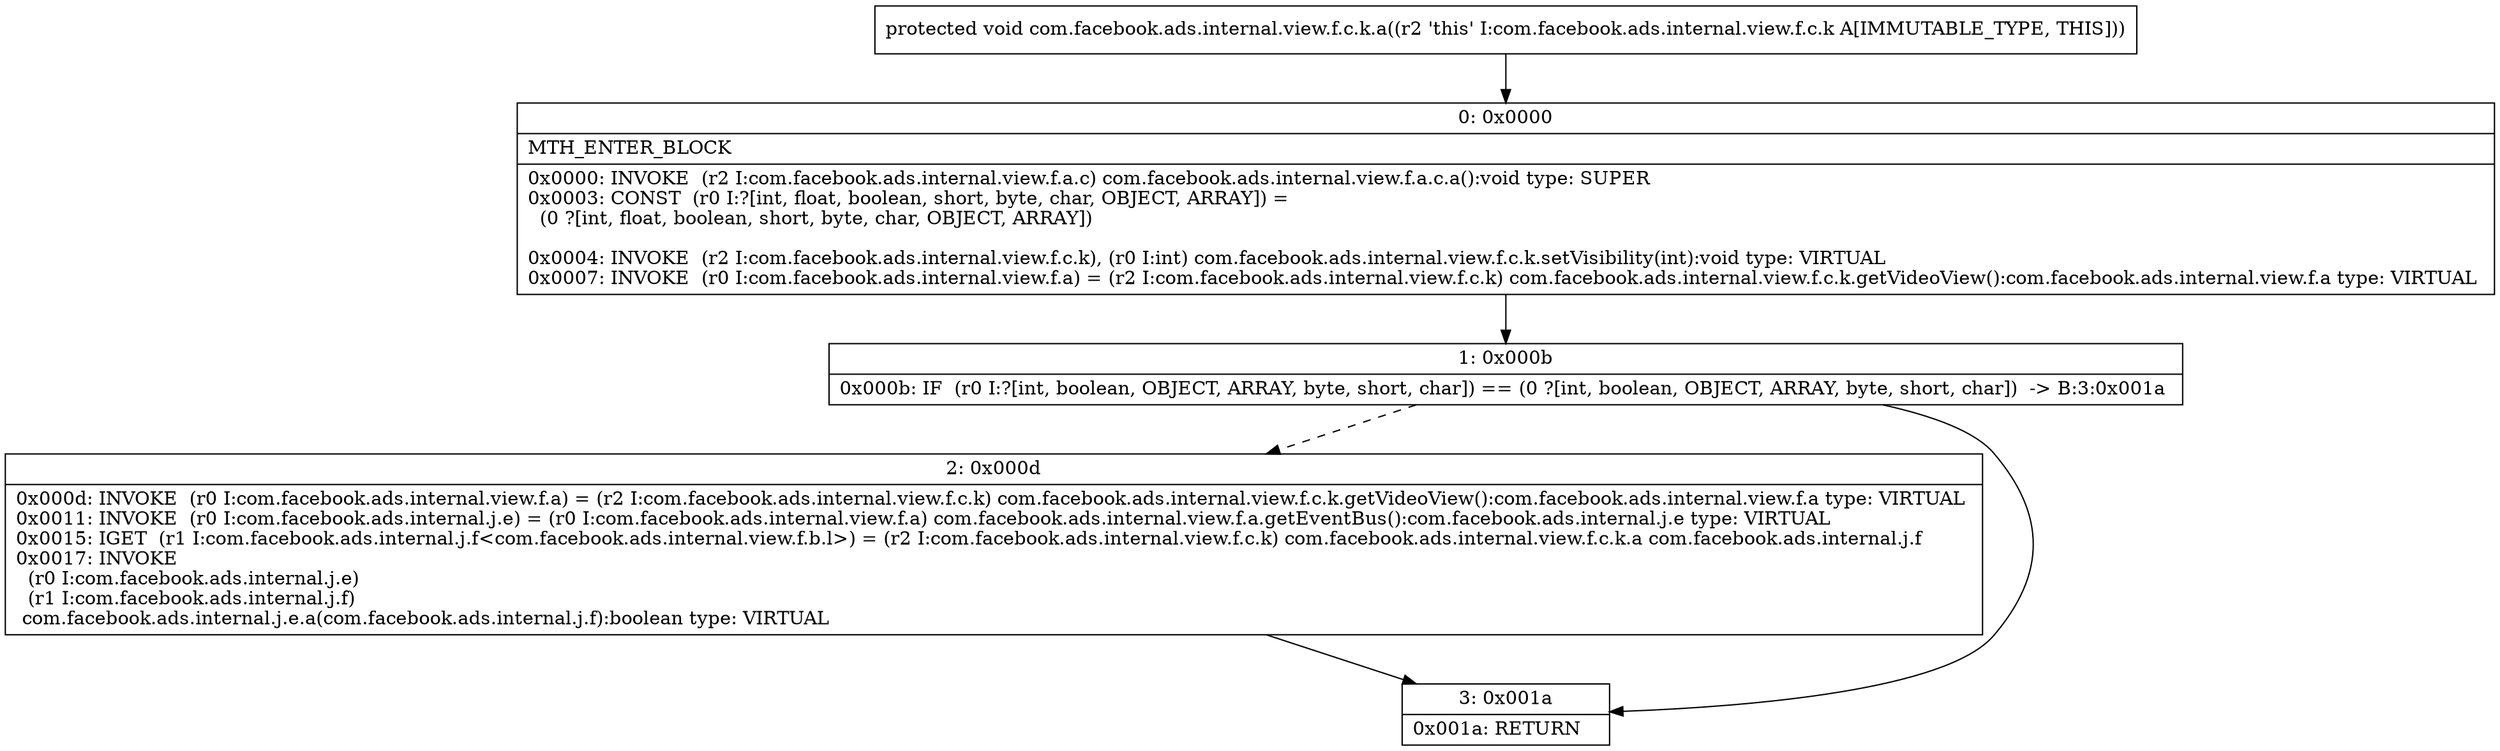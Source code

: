 digraph "CFG forcom.facebook.ads.internal.view.f.c.k.a()V" {
Node_0 [shape=record,label="{0\:\ 0x0000|MTH_ENTER_BLOCK\l|0x0000: INVOKE  (r2 I:com.facebook.ads.internal.view.f.a.c) com.facebook.ads.internal.view.f.a.c.a():void type: SUPER \l0x0003: CONST  (r0 I:?[int, float, boolean, short, byte, char, OBJECT, ARRAY]) = \l  (0 ?[int, float, boolean, short, byte, char, OBJECT, ARRAY])\l \l0x0004: INVOKE  (r2 I:com.facebook.ads.internal.view.f.c.k), (r0 I:int) com.facebook.ads.internal.view.f.c.k.setVisibility(int):void type: VIRTUAL \l0x0007: INVOKE  (r0 I:com.facebook.ads.internal.view.f.a) = (r2 I:com.facebook.ads.internal.view.f.c.k) com.facebook.ads.internal.view.f.c.k.getVideoView():com.facebook.ads.internal.view.f.a type: VIRTUAL \l}"];
Node_1 [shape=record,label="{1\:\ 0x000b|0x000b: IF  (r0 I:?[int, boolean, OBJECT, ARRAY, byte, short, char]) == (0 ?[int, boolean, OBJECT, ARRAY, byte, short, char])  \-\> B:3:0x001a \l}"];
Node_2 [shape=record,label="{2\:\ 0x000d|0x000d: INVOKE  (r0 I:com.facebook.ads.internal.view.f.a) = (r2 I:com.facebook.ads.internal.view.f.c.k) com.facebook.ads.internal.view.f.c.k.getVideoView():com.facebook.ads.internal.view.f.a type: VIRTUAL \l0x0011: INVOKE  (r0 I:com.facebook.ads.internal.j.e) = (r0 I:com.facebook.ads.internal.view.f.a) com.facebook.ads.internal.view.f.a.getEventBus():com.facebook.ads.internal.j.e type: VIRTUAL \l0x0015: IGET  (r1 I:com.facebook.ads.internal.j.f\<com.facebook.ads.internal.view.f.b.l\>) = (r2 I:com.facebook.ads.internal.view.f.c.k) com.facebook.ads.internal.view.f.c.k.a com.facebook.ads.internal.j.f \l0x0017: INVOKE  \l  (r0 I:com.facebook.ads.internal.j.e)\l  (r1 I:com.facebook.ads.internal.j.f)\l com.facebook.ads.internal.j.e.a(com.facebook.ads.internal.j.f):boolean type: VIRTUAL \l}"];
Node_3 [shape=record,label="{3\:\ 0x001a|0x001a: RETURN   \l}"];
MethodNode[shape=record,label="{protected void com.facebook.ads.internal.view.f.c.k.a((r2 'this' I:com.facebook.ads.internal.view.f.c.k A[IMMUTABLE_TYPE, THIS])) }"];
MethodNode -> Node_0;
Node_0 -> Node_1;
Node_1 -> Node_2[style=dashed];
Node_1 -> Node_3;
Node_2 -> Node_3;
}

